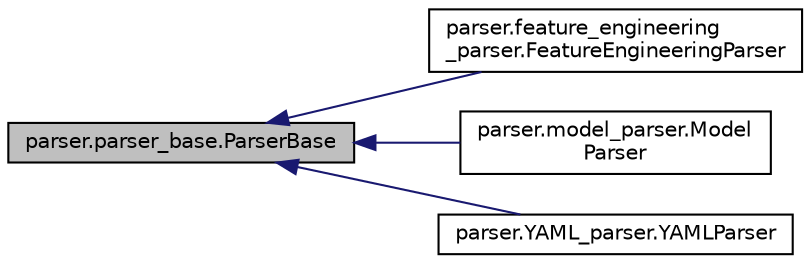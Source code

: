 digraph "parser.parser_base.ParserBase"
{
 // LATEX_PDF_SIZE
  edge [fontname="Helvetica",fontsize="10",labelfontname="Helvetica",labelfontsize="10"];
  node [fontname="Helvetica",fontsize="10",shape=record];
  rankdir="LR";
  Node1 [label="parser.parser_base.ParserBase",height=0.2,width=0.4,color="black", fillcolor="grey75", style="filled", fontcolor="black",tooltip=" "];
  Node1 -> Node2 [dir="back",color="midnightblue",fontsize="10",style="solid",fontname="Helvetica"];
  Node2 [label="parser.feature_engineering\l_parser.FeatureEngineeringParser",height=0.2,width=0.4,color="black", fillcolor="white", style="filled",URL="$classparser_1_1feature__engineering__parser_1_1FeatureEngineeringParser.html",tooltip=" "];
  Node1 -> Node3 [dir="back",color="midnightblue",fontsize="10",style="solid",fontname="Helvetica"];
  Node3 [label="parser.model_parser.Model\lParser",height=0.2,width=0.4,color="black", fillcolor="white", style="filled",URL="$classparser_1_1model__parser_1_1ModelParser.html",tooltip=" "];
  Node1 -> Node4 [dir="back",color="midnightblue",fontsize="10",style="solid",fontname="Helvetica"];
  Node4 [label="parser.YAML_parser.YAMLParser",height=0.2,width=0.4,color="black", fillcolor="white", style="filled",URL="$classparser_1_1YAML__parser_1_1YAMLParser.html",tooltip=" "];
}
